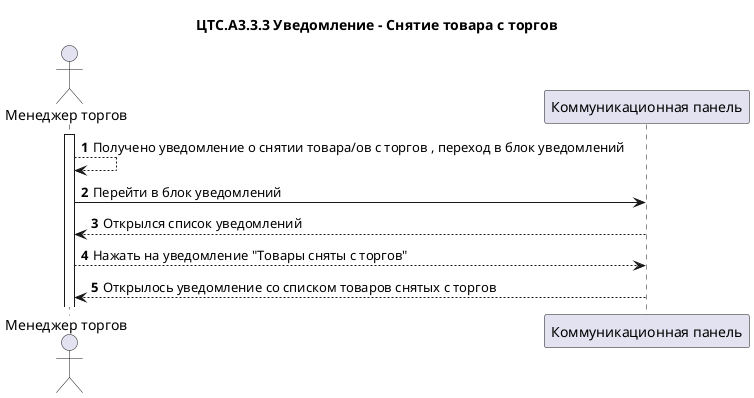 @startuml "ЦТС.А3.3.3 Уведомление о снятии товара с торгов
title "ЦТС.А3.3.3 Уведомление - Снятие товара с торгов"

actor "Менеджер торгов" as User_CTS
participant "Коммуникационная панель" as CommunicationPanel

autonumber
activate User_CTS
User_CTS-->User_CTS: Получено уведомление о снятии товара/ов с торгов , переход в блок уведомлений

User_CTS->CommunicationPanel: Перейти в блок уведомлений
CommunicationPanel-->User_CTS: Открылся список уведомлений
User_CTS-->CommunicationPanel: Нажать на уведомление "Товары сняты с торгов"
CommunicationPanel-->User_CTS: Открылось уведомление со списком товаров снятых с торгов


@enduml